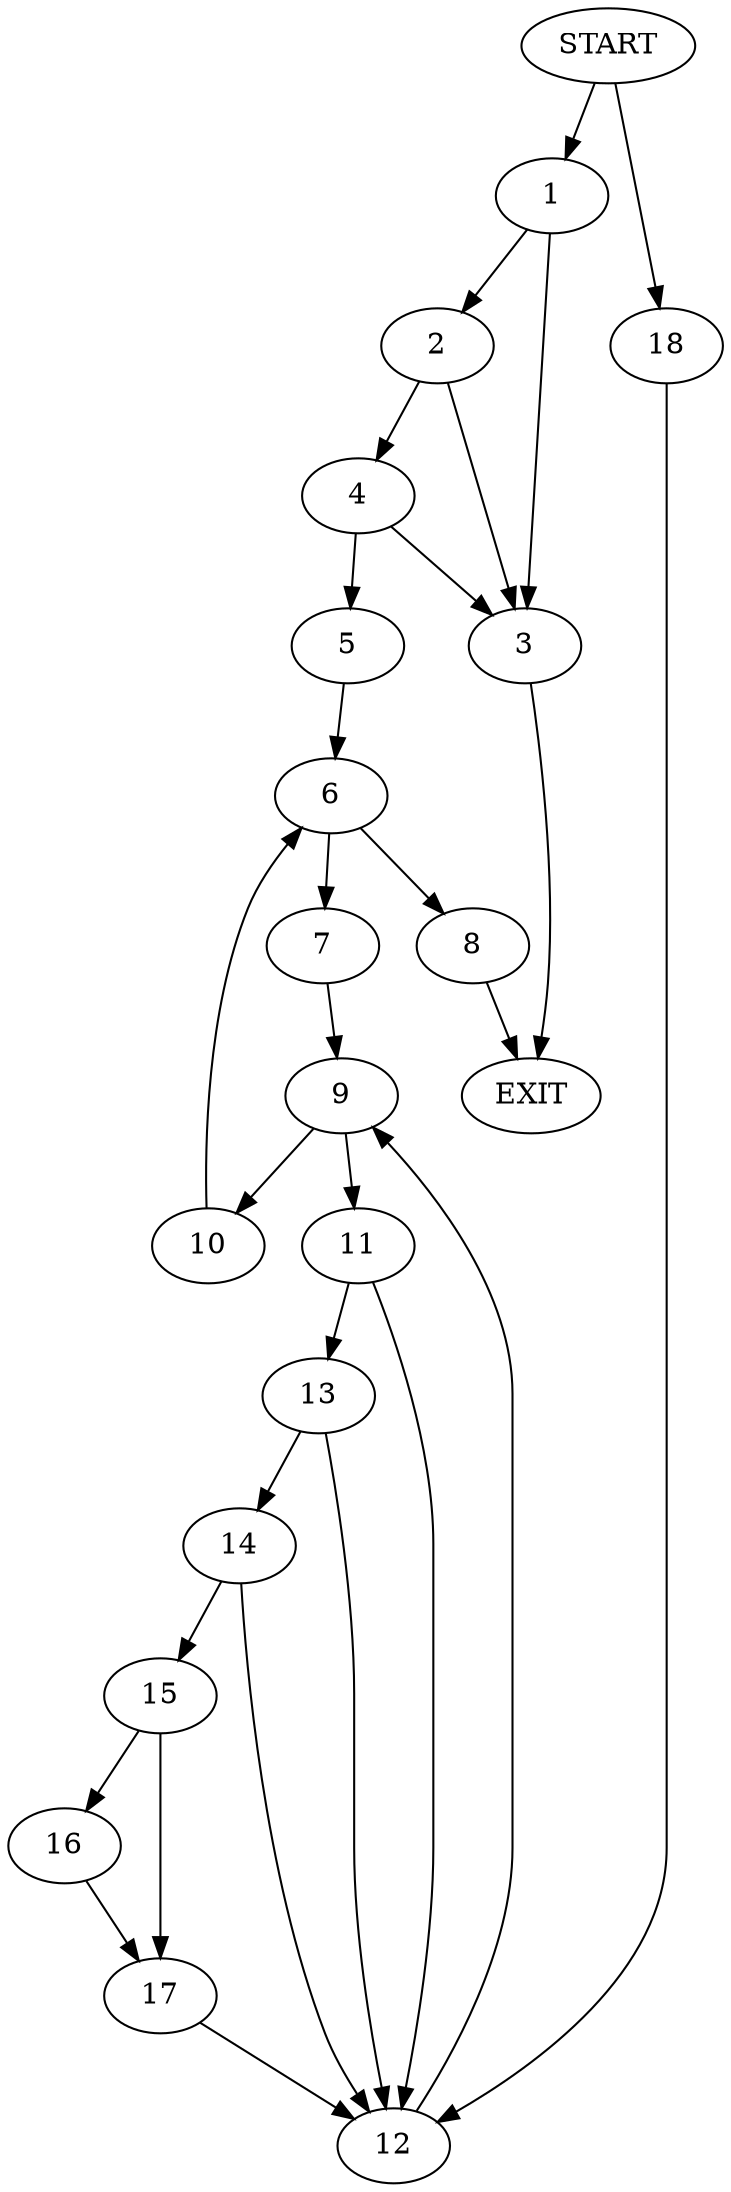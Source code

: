 digraph {
0 [label="START"]
19 [label="EXIT"]
0 -> 1
1 -> 2
1 -> 3
2 -> 4
2 -> 3
3 -> 19
4 -> 5
4 -> 3
5 -> 6
6 -> 7
6 -> 8
7 -> 9
8 -> 19
9 -> 10
9 -> 11
10 -> 6
11 -> 12
11 -> 13
13 -> 14
13 -> 12
12 -> 9
14 -> 12
14 -> 15
15 -> 16
15 -> 17
17 -> 12
16 -> 17
0 -> 18
18 -> 12
}
